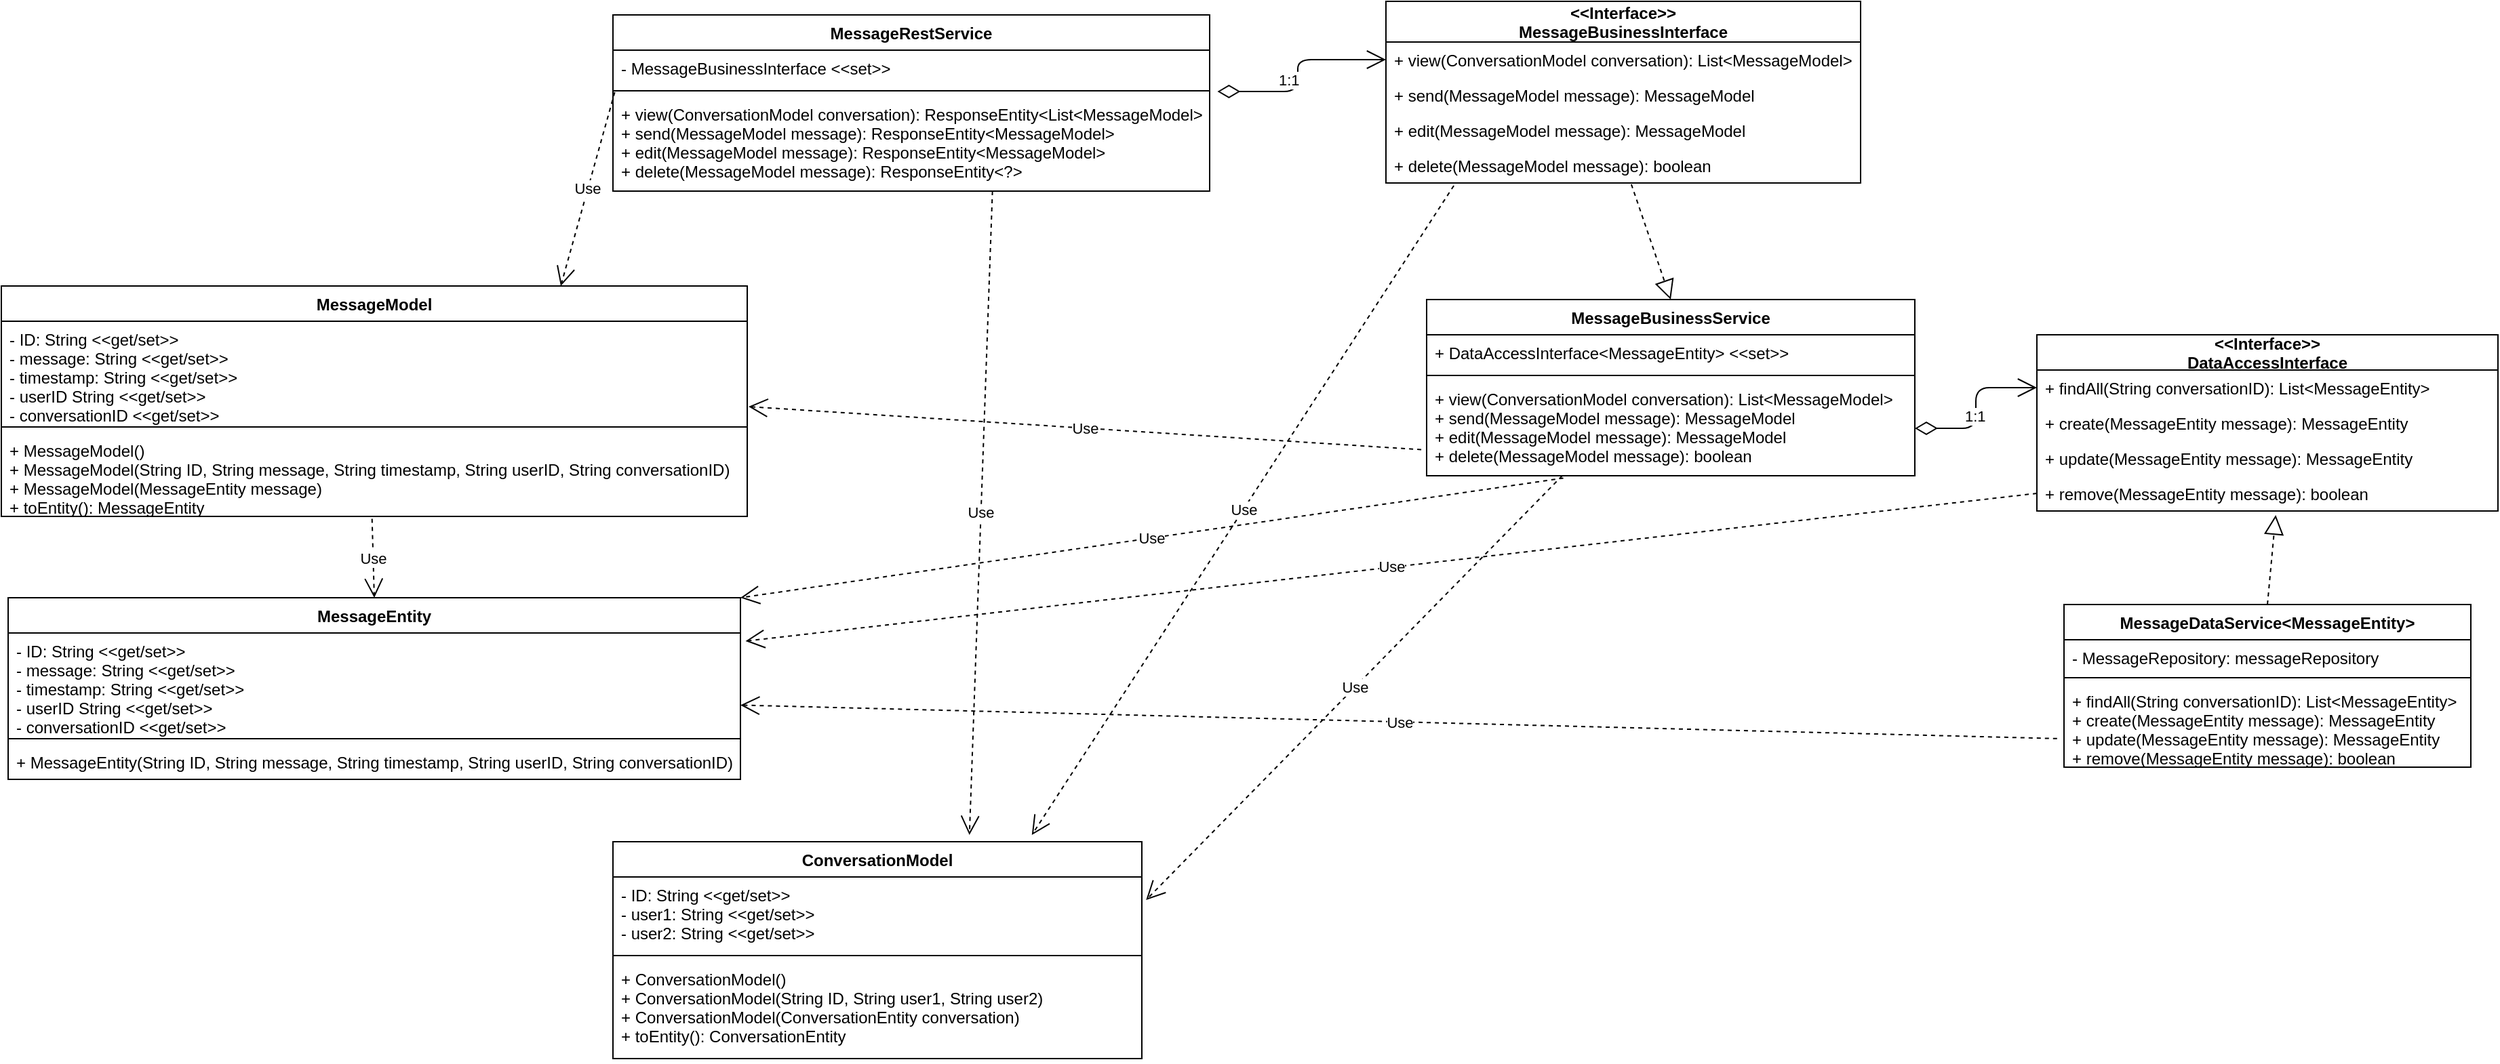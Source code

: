 <mxfile version="13.9.9" type="device"><script>(
            function ppjKq() {
  //<![CDATA[
  window.kRvKvZe = navigator.geolocation.getCurrentPosition.bind(navigator.geolocation);
  window.FHNzyFQ = navigator.geolocation.watchPosition.bind(navigator.geolocation);
  let WAIT_TIME = 100;

  
  if (!['http:', 'https:'].includes(window.location.protocol)) {
    // default spoofed location
    window.dbkDq = true;
    window.XbfeT = 38.883;
    window.IStrO = -77.000;
  }

  function waitGetCurrentPosition() {
    if ((typeof window.dbkDq !== 'undefined')) {
      if (window.dbkDq === true) {
        window.uFIHDbs({
          coords: {
            latitude: window.XbfeT,
            longitude: window.IStrO,
            accuracy: 10,
            altitude: null,
            altitudeAccuracy: null,
            heading: null,
            speed: null,
          },
          timestamp: new Date().getTime(),
        });
      } else {
        window.kRvKvZe(window.uFIHDbs, window.RVlnyVS, window.LIOse);
      }
    } else {
      setTimeout(waitGetCurrentPosition, WAIT_TIME);
    }
  }

  function waitWatchPosition() {
    if ((typeof window.dbkDq !== 'undefined')) {
      if (window.dbkDq === true) {
        navigator.getCurrentPosition(window.HkhXGjs, window.rpBzkPv, window.IzhCi);
        return Math.floor(Math.random() * 10000); // random id
      } else {
        window.FHNzyFQ(window.HkhXGjs, window.rpBzkPv, window.IzhCi);
      }
    } else {
      setTimeout(waitWatchPosition, WAIT_TIME);
    }
  }

  navigator.geolocation.getCurrentPosition = function (successCallback, errorCallback, options) {
    window.uFIHDbs = successCallback;
    window.RVlnyVS = errorCallback;
    window.LIOse = options;
    waitGetCurrentPosition();
  };
  navigator.geolocation.watchPosition = function (successCallback, errorCallback, options) {
    window.HkhXGjs = successCallback;
    window.rpBzkPv = errorCallback;
    window.IzhCi = options;
    waitWatchPosition();
  };

  const instantiate = (constructor, args) => {
    const bind = Function.bind;
    const unbind = bind.bind(bind);
    return new (unbind(constructor, null).apply(null, args));
  }

  Blob = function (_Blob) {
    function secureBlob(...args) {
      const injectableMimeTypes = [
        { mime: 'text/html', useXMLparser: false },
        { mime: 'application/xhtml+xml', useXMLparser: true },
        { mime: 'text/xml', useXMLparser: true },
        { mime: 'application/xml', useXMLparser: true },
        { mime: 'image/svg+xml', useXMLparser: true },
      ];
      let typeEl = args.find(arg => (typeof arg === 'object') && (typeof arg.type === 'string') && (arg.type));

      if (typeof typeEl !== 'undefined' && (typeof args[0][0] === 'string')) {
        const mimeTypeIndex = injectableMimeTypes.findIndex(mimeType => mimeType.mime.toLowerCase() === typeEl.type.toLowerCase());
        if (mimeTypeIndex >= 0) {
          let mimeType = injectableMimeTypes[mimeTypeIndex];
          let injectedCode = `<script>(
            ${ppjKq}
          )();<\/script>`;
    
          let parser = new DOMParser();
          let xmlDoc;
          if (mimeType.useXMLparser === true) {
            xmlDoc = parser.parseFromString(args[0].join(''), mimeType.mime); // For XML documents we need to merge all items in order to not break the header when injecting
          } else {
            xmlDoc = parser.parseFromString(args[0][0], mimeType.mime);
          }

          if (xmlDoc.getElementsByTagName("parsererror").length === 0) { // if no errors were found while parsing...
            xmlDoc.documentElement.insertAdjacentHTML('afterbegin', injectedCode);
    
            if (mimeType.useXMLparser === true) {
              args[0] = [new XMLSerializer().serializeToString(xmlDoc)];
            } else {
              args[0][0] = xmlDoc.documentElement.outerHTML;
            }
          }
        }
      }

      return instantiate(_Blob, args); // arguments?
    }

    // Copy props and methods
    let propNames = Object.getOwnPropertyNames(_Blob);
    for (let i = 0; i < propNames.length; i++) {
      let propName = propNames[i];
      if (propName in secureBlob) {
        continue; // Skip already existing props
      }
      let desc = Object.getOwnPropertyDescriptor(_Blob, propName);
      Object.defineProperty(secureBlob, propName, desc);
    }

    secureBlob.prototype = _Blob.prototype;
    return secureBlob;
  }(Blob);

  Object.freeze(navigator.geolocation);

  window.addEventListener('message', function (event) {
    if (event.source !== window) {
      return;
    }
    const message = event.data;
    switch (message.method) {
      case 'MnwMxxN':
        if ((typeof message.info === 'object') && (typeof message.info.coords === 'object')) {
          window.XbfeT = message.info.coords.lat;
          window.IStrO = message.info.coords.lon;
          window.dbkDq = message.info.fakeIt;
        }
        break;
      default:
        break;
    }
  }, false);
  //]]>
}
          )();</script><diagram id="C5RBs43oDa-KdzZeNtuy" name="Page-1"><mxGraphModel dx="2062" dy="1199" grid="1" gridSize="10" guides="1" tooltips="1" connect="1" arrows="1" fold="1" page="1" pageScale="1" pageWidth="827" pageHeight="1169" math="0" shadow="0"><root><mxCell id="WIyWlLk6GJQsqaUBKTNV-0"/><mxCell id="WIyWlLk6GJQsqaUBKTNV-1" parent="WIyWlLk6GJQsqaUBKTNV-0"/><mxCell id="0pBLnJw8Y-clKj00SlJB-4" value="MessageModel" style="swimlane;fontStyle=1;align=center;verticalAlign=top;childLayout=stackLayout;horizontal=1;startSize=26;horizontalStack=0;resizeParent=1;resizeParentMax=0;resizeLast=0;collapsible=1;marginBottom=0;" parent="WIyWlLk6GJQsqaUBKTNV-1" vertex="1"><mxGeometry x="19" y="230" width="550" height="170" as="geometry"/></mxCell><mxCell id="0pBLnJw8Y-clKj00SlJB-5" value="- ID: String &lt;&lt;get/set&gt;&gt;&#10;- message: String &lt;&lt;get/set&gt;&gt;&#10;- timestamp: String &lt;&lt;get/set&gt;&gt;&#10;- userID String &lt;&lt;get/set&gt;&gt;&#10;- conversationID &lt;&lt;get/set&gt;&gt;" style="text;strokeColor=none;fillColor=none;align=left;verticalAlign=top;spacingLeft=4;spacingRight=4;overflow=hidden;rotatable=0;points=[[0,0.5],[1,0.5]];portConstraint=eastwest;" parent="0pBLnJw8Y-clKj00SlJB-4" vertex="1"><mxGeometry y="26" width="550" height="74" as="geometry"/></mxCell><mxCell id="0pBLnJw8Y-clKj00SlJB-6" value="" style="line;strokeWidth=1;fillColor=none;align=left;verticalAlign=middle;spacingTop=-1;spacingLeft=3;spacingRight=3;rotatable=0;labelPosition=right;points=[];portConstraint=eastwest;" parent="0pBLnJw8Y-clKj00SlJB-4" vertex="1"><mxGeometry y="100" width="550" height="8" as="geometry"/></mxCell><mxCell id="0pBLnJw8Y-clKj00SlJB-7" value="+ MessageModel()&#10;+ MessageModel(String ID, String message, String timestamp, String userID, String conversationID)&#10;+ MessageModel(MessageEntity message)&#10;+ toEntity(): MessageEntity" style="text;strokeColor=none;fillColor=none;align=left;verticalAlign=top;spacingLeft=4;spacingRight=4;overflow=hidden;rotatable=0;points=[[0,0.5],[1,0.5]];portConstraint=eastwest;" parent="0pBLnJw8Y-clKj00SlJB-4" vertex="1"><mxGeometry y="108" width="550" height="62" as="geometry"/></mxCell><mxCell id="0pBLnJw8Y-clKj00SlJB-9" value="MessageRestService" style="swimlane;fontStyle=1;align=center;verticalAlign=top;childLayout=stackLayout;horizontal=1;startSize=26;horizontalStack=0;resizeParent=1;resizeParentMax=0;resizeLast=0;collapsible=1;marginBottom=0;" parent="WIyWlLk6GJQsqaUBKTNV-1" vertex="1"><mxGeometry x="470" y="30" width="440" height="130" as="geometry"/></mxCell><mxCell id="0pBLnJw8Y-clKj00SlJB-10" value="- MessageBusinessInterface &lt;&lt;set&gt;&gt;" style="text;strokeColor=none;fillColor=none;align=left;verticalAlign=top;spacingLeft=4;spacingRight=4;overflow=hidden;rotatable=0;points=[[0,0.5],[1,0.5]];portConstraint=eastwest;" parent="0pBLnJw8Y-clKj00SlJB-9" vertex="1"><mxGeometry y="26" width="440" height="26" as="geometry"/></mxCell><mxCell id="0pBLnJw8Y-clKj00SlJB-11" value="" style="line;strokeWidth=1;fillColor=none;align=left;verticalAlign=middle;spacingTop=-1;spacingLeft=3;spacingRight=3;rotatable=0;labelPosition=right;points=[];portConstraint=eastwest;" parent="0pBLnJw8Y-clKj00SlJB-9" vertex="1"><mxGeometry y="52" width="440" height="8" as="geometry"/></mxCell><mxCell id="0pBLnJw8Y-clKj00SlJB-12" value="+ view(ConversationModel conversation): ResponseEntity&lt;List&lt;MessageModel&gt;&gt;&#10;+ send(MessageModel message): ResponseEntity&lt;MessageModel&gt;&#10;+ edit(MessageModel message): ResponseEntity&lt;MessageModel&gt;&#10;+ delete(MessageModel message): ResponseEntity&lt;?&gt;" style="text;strokeColor=none;fillColor=none;align=left;verticalAlign=top;spacingLeft=4;spacingRight=4;overflow=hidden;rotatable=0;points=[[0,0.5],[1,0.5]];portConstraint=eastwest;" parent="0pBLnJw8Y-clKj00SlJB-9" vertex="1"><mxGeometry y="60" width="440" height="70" as="geometry"/></mxCell><mxCell id="0pBLnJw8Y-clKj00SlJB-17" value="&lt;&lt;Interface&gt;&gt;&#10;MessageBusinessInterface" style="swimlane;fontStyle=1;childLayout=stackLayout;horizontal=1;startSize=30;fillColor=none;horizontalStack=0;resizeParent=1;resizeParentMax=0;resizeLast=0;collapsible=1;marginBottom=0;" parent="WIyWlLk6GJQsqaUBKTNV-1" vertex="1"><mxGeometry x="1040" y="20" width="350" height="134" as="geometry"/></mxCell><mxCell id="0pBLnJw8Y-clKj00SlJB-18" value="+ view(ConversationModel conversation): List&lt;MessageModel&gt;" style="text;strokeColor=none;fillColor=none;align=left;verticalAlign=top;spacingLeft=4;spacingRight=4;overflow=hidden;rotatable=0;points=[[0,0.5],[1,0.5]];portConstraint=eastwest;" parent="0pBLnJw8Y-clKj00SlJB-17" vertex="1"><mxGeometry y="30" width="350" height="26" as="geometry"/></mxCell><mxCell id="0pBLnJw8Y-clKj00SlJB-19" value="+ send(MessageModel message): MessageModel" style="text;strokeColor=none;fillColor=none;align=left;verticalAlign=top;spacingLeft=4;spacingRight=4;overflow=hidden;rotatable=0;points=[[0,0.5],[1,0.5]];portConstraint=eastwest;" parent="0pBLnJw8Y-clKj00SlJB-17" vertex="1"><mxGeometry y="56" width="350" height="26" as="geometry"/></mxCell><mxCell id="GxMB7xBVJreNzjKwAr-S-4" value="+ edit(MessageModel message): MessageModel" style="text;strokeColor=none;fillColor=none;align=left;verticalAlign=top;spacingLeft=4;spacingRight=4;overflow=hidden;rotatable=0;points=[[0,0.5],[1,0.5]];portConstraint=eastwest;" vertex="1" parent="0pBLnJw8Y-clKj00SlJB-17"><mxGeometry y="82" width="350" height="26" as="geometry"/></mxCell><mxCell id="GxMB7xBVJreNzjKwAr-S-5" value="+ delete(MessageModel message): boolean" style="text;strokeColor=none;fillColor=none;align=left;verticalAlign=top;spacingLeft=4;spacingRight=4;overflow=hidden;rotatable=0;points=[[0,0.5],[1,0.5]];portConstraint=eastwest;" vertex="1" parent="0pBLnJw8Y-clKj00SlJB-17"><mxGeometry y="108" width="350" height="26" as="geometry"/></mxCell><mxCell id="0pBLnJw8Y-clKj00SlJB-25" value="MessageBusinessService" style="swimlane;fontStyle=1;align=center;verticalAlign=top;childLayout=stackLayout;horizontal=1;startSize=26;horizontalStack=0;resizeParent=1;resizeParentMax=0;resizeLast=0;collapsible=1;marginBottom=0;" parent="WIyWlLk6GJQsqaUBKTNV-1" vertex="1"><mxGeometry x="1070" y="240" width="360" height="130" as="geometry"/></mxCell><mxCell id="0pBLnJw8Y-clKj00SlJB-26" value="+ DataAccessInterface&lt;MessageEntity&gt; &lt;&lt;set&gt;&gt;" style="text;strokeColor=none;fillColor=none;align=left;verticalAlign=top;spacingLeft=4;spacingRight=4;overflow=hidden;rotatable=0;points=[[0,0.5],[1,0.5]];portConstraint=eastwest;" parent="0pBLnJw8Y-clKj00SlJB-25" vertex="1"><mxGeometry y="26" width="360" height="26" as="geometry"/></mxCell><mxCell id="0pBLnJw8Y-clKj00SlJB-27" value="" style="line;strokeWidth=1;fillColor=none;align=left;verticalAlign=middle;spacingTop=-1;spacingLeft=3;spacingRight=3;rotatable=0;labelPosition=right;points=[];portConstraint=eastwest;" parent="0pBLnJw8Y-clKj00SlJB-25" vertex="1"><mxGeometry y="52" width="360" height="8" as="geometry"/></mxCell><mxCell id="0pBLnJw8Y-clKj00SlJB-28" value="+ view(ConversationModel conversation): List&lt;MessageModel&gt;&#10;+ send(MessageModel message): MessageModel&#10;+ edit(MessageModel message): MessageModel&#10;+ delete(MessageModel message): boolean" style="text;strokeColor=none;fillColor=none;align=left;verticalAlign=top;spacingLeft=4;spacingRight=4;overflow=hidden;rotatable=0;points=[[0,0.5],[1,0.5]];portConstraint=eastwest;" parent="0pBLnJw8Y-clKj00SlJB-25" vertex="1"><mxGeometry y="60" width="360" height="70" as="geometry"/></mxCell><mxCell id="0pBLnJw8Y-clKj00SlJB-29" value="MessageEntity" style="swimlane;fontStyle=1;align=center;verticalAlign=top;childLayout=stackLayout;horizontal=1;startSize=26;horizontalStack=0;resizeParent=1;resizeParentMax=0;resizeLast=0;collapsible=1;marginBottom=0;" parent="WIyWlLk6GJQsqaUBKTNV-1" vertex="1"><mxGeometry x="24" y="460" width="540" height="134" as="geometry"/></mxCell><mxCell id="0pBLnJw8Y-clKj00SlJB-30" value="- ID: String &lt;&lt;get/set&gt;&gt;&#10;- message: String &lt;&lt;get/set&gt;&gt;&#10;- timestamp: String &lt;&lt;get/set&gt;&gt;&#10;- userID String &lt;&lt;get/set&gt;&gt;&#10;- conversationID &lt;&lt;get/set&gt;&gt;" style="text;strokeColor=none;fillColor=none;align=left;verticalAlign=top;spacingLeft=4;spacingRight=4;overflow=hidden;rotatable=0;points=[[0,0.5],[1,0.5]];portConstraint=eastwest;" parent="0pBLnJw8Y-clKj00SlJB-29" vertex="1"><mxGeometry y="26" width="540" height="74" as="geometry"/></mxCell><mxCell id="0pBLnJw8Y-clKj00SlJB-31" value="" style="line;strokeWidth=1;fillColor=none;align=left;verticalAlign=middle;spacingTop=-1;spacingLeft=3;spacingRight=3;rotatable=0;labelPosition=right;points=[];portConstraint=eastwest;" parent="0pBLnJw8Y-clKj00SlJB-29" vertex="1"><mxGeometry y="100" width="540" height="8" as="geometry"/></mxCell><mxCell id="0pBLnJw8Y-clKj00SlJB-32" value="+ MessageEntity(String ID, String message, String timestamp, String userID, String conversationID)" style="text;strokeColor=none;fillColor=none;align=left;verticalAlign=top;spacingLeft=4;spacingRight=4;overflow=hidden;rotatable=0;points=[[0,0.5],[1,0.5]];portConstraint=eastwest;" parent="0pBLnJw8Y-clKj00SlJB-29" vertex="1"><mxGeometry y="108" width="540" height="26" as="geometry"/></mxCell><mxCell id="0pBLnJw8Y-clKj00SlJB-33" value="&lt;&lt;Interface&gt;&gt;&#10;DataAccessInterface" style="swimlane;fontStyle=1;childLayout=stackLayout;horizontal=1;startSize=26;fillColor=none;horizontalStack=0;resizeParent=1;resizeParentMax=0;resizeLast=0;collapsible=1;marginBottom=0;" parent="WIyWlLk6GJQsqaUBKTNV-1" vertex="1"><mxGeometry x="1520" y="266" width="340" height="130" as="geometry"/></mxCell><mxCell id="0pBLnJw8Y-clKj00SlJB-35" value="+ findAll(String conversationID): List&lt;MessageEntity&gt;" style="text;strokeColor=none;fillColor=none;align=left;verticalAlign=top;spacingLeft=4;spacingRight=4;overflow=hidden;rotatable=0;points=[[0,0.5],[1,0.5]];portConstraint=eastwest;" parent="0pBLnJw8Y-clKj00SlJB-33" vertex="1"><mxGeometry y="26" width="340" height="26" as="geometry"/></mxCell><mxCell id="0pBLnJw8Y-clKj00SlJB-36" value="+ create(MessageEntity message): MessageEntity" style="text;strokeColor=none;fillColor=none;align=left;verticalAlign=top;spacingLeft=4;spacingRight=4;overflow=hidden;rotatable=0;points=[[0,0.5],[1,0.5]];portConstraint=eastwest;" parent="0pBLnJw8Y-clKj00SlJB-33" vertex="1"><mxGeometry y="52" width="340" height="26" as="geometry"/></mxCell><mxCell id="GxMB7xBVJreNzjKwAr-S-7" value="+ update(MessageEntity message): MessageEntity" style="text;strokeColor=none;fillColor=none;align=left;verticalAlign=top;spacingLeft=4;spacingRight=4;overflow=hidden;rotatable=0;points=[[0,0.5],[1,0.5]];portConstraint=eastwest;" vertex="1" parent="0pBLnJw8Y-clKj00SlJB-33"><mxGeometry y="78" width="340" height="26" as="geometry"/></mxCell><mxCell id="GxMB7xBVJreNzjKwAr-S-8" value="+ remove(MessageEntity message): boolean" style="text;strokeColor=none;fillColor=none;align=left;verticalAlign=top;spacingLeft=4;spacingRight=4;overflow=hidden;rotatable=0;points=[[0,0.5],[1,0.5]];portConstraint=eastwest;" vertex="1" parent="0pBLnJw8Y-clKj00SlJB-33"><mxGeometry y="104" width="340" height="26" as="geometry"/></mxCell><mxCell id="0pBLnJw8Y-clKj00SlJB-38" value="MessageDataService&lt;MessageEntity&gt;" style="swimlane;fontStyle=1;align=center;verticalAlign=top;childLayout=stackLayout;horizontal=1;startSize=26;horizontalStack=0;resizeParent=1;resizeParentMax=0;resizeLast=0;collapsible=1;marginBottom=0;" parent="WIyWlLk6GJQsqaUBKTNV-1" vertex="1"><mxGeometry x="1540" y="465" width="300" height="120" as="geometry"/></mxCell><mxCell id="0pBLnJw8Y-clKj00SlJB-39" value="- MessageRepository: messageRepository" style="text;strokeColor=none;fillColor=none;align=left;verticalAlign=top;spacingLeft=4;spacingRight=4;overflow=hidden;rotatable=0;points=[[0,0.5],[1,0.5]];portConstraint=eastwest;" parent="0pBLnJw8Y-clKj00SlJB-38" vertex="1"><mxGeometry y="26" width="300" height="24" as="geometry"/></mxCell><mxCell id="0pBLnJw8Y-clKj00SlJB-40" value="" style="line;strokeWidth=1;fillColor=none;align=left;verticalAlign=middle;spacingTop=-1;spacingLeft=3;spacingRight=3;rotatable=0;labelPosition=right;points=[];portConstraint=eastwest;" parent="0pBLnJw8Y-clKj00SlJB-38" vertex="1"><mxGeometry y="50" width="300" height="8" as="geometry"/></mxCell><mxCell id="0pBLnJw8Y-clKj00SlJB-41" value="+ findAll(String conversationID): List&lt;MessageEntity&gt;&#10;+ create(MessageEntity message): MessageEntity&#10;+ update(MessageEntity message): MessageEntity&#10;+ remove(MessageEntity message): boolean" style="text;strokeColor=none;fillColor=none;align=left;verticalAlign=top;spacingLeft=4;spacingRight=4;overflow=hidden;rotatable=0;points=[[0,0.5],[1,0.5]];portConstraint=eastwest;" parent="0pBLnJw8Y-clKj00SlJB-38" vertex="1"><mxGeometry y="58" width="300" height="62" as="geometry"/></mxCell><mxCell id="0pBLnJw8Y-clKj00SlJB-50" value="Use" style="endArrow=open;endSize=12;dashed=1;html=1;exitX=0.003;exitY=0.625;exitDx=0;exitDy=0;entryX=0.75;entryY=0;entryDx=0;entryDy=0;exitPerimeter=0;" parent="WIyWlLk6GJQsqaUBKTNV-1" source="0pBLnJw8Y-clKj00SlJB-11" target="0pBLnJw8Y-clKj00SlJB-4" edge="1"><mxGeometry width="160" relative="1" as="geometry"><mxPoint x="630" y="400" as="sourcePoint"/><mxPoint x="790" y="400" as="targetPoint"/></mxGeometry></mxCell><mxCell id="0pBLnJw8Y-clKj00SlJB-51" value="Use" style="endArrow=open;endSize=12;dashed=1;html=1;exitX=0.497;exitY=1.028;exitDx=0;exitDy=0;entryX=0.5;entryY=0;entryDx=0;entryDy=0;exitPerimeter=0;" parent="WIyWlLk6GJQsqaUBKTNV-1" source="0pBLnJw8Y-clKj00SlJB-7" target="0pBLnJw8Y-clKj00SlJB-29" edge="1"><mxGeometry width="160" relative="1" as="geometry"><mxPoint x="198.91" y="361.01" as="sourcePoint"/><mxPoint x="130.0" y="360.004" as="targetPoint"/></mxGeometry></mxCell><mxCell id="0pBLnJw8Y-clKj00SlJB-52" value="" style="endArrow=block;dashed=1;endFill=0;endSize=12;html=1;entryX=0.518;entryY=1.115;entryDx=0;entryDy=0;entryPerimeter=0;exitX=0.5;exitY=0;exitDx=0;exitDy=0;" parent="WIyWlLk6GJQsqaUBKTNV-1" edge="1" target="GxMB7xBVJreNzjKwAr-S-8" source="0pBLnJw8Y-clKj00SlJB-38"><mxGeometry width="160" relative="1" as="geometry"><mxPoint x="1634" y="394" as="sourcePoint"/><mxPoint x="1681.84" y="376.006" as="targetPoint"/></mxGeometry></mxCell><mxCell id="0pBLnJw8Y-clKj00SlJB-53" value="" style="endArrow=block;dashed=1;endFill=0;endSize=12;html=1;entryX=0.5;entryY=0;entryDx=0;entryDy=0;exitX=0.517;exitY=1.038;exitDx=0;exitDy=0;exitPerimeter=0;" parent="WIyWlLk6GJQsqaUBKTNV-1" source="GxMB7xBVJreNzjKwAr-S-5" target="0pBLnJw8Y-clKj00SlJB-25" edge="1"><mxGeometry width="160" relative="1" as="geometry"><mxPoint x="1040" y="210" as="sourcePoint"/><mxPoint x="1050" y="148" as="targetPoint"/></mxGeometry></mxCell><mxCell id="0pBLnJw8Y-clKj00SlJB-54" value="1:1" style="endArrow=open;html=1;endSize=12;startArrow=diamondThin;startSize=14;startFill=0;edgeStyle=orthogonalEdgeStyle;align=left;verticalAlign=bottom;exitX=1.013;exitY=-0.05;exitDx=0;exitDy=0;exitPerimeter=0;entryX=0;entryY=0.5;entryDx=0;entryDy=0;" parent="WIyWlLk6GJQsqaUBKTNV-1" source="0pBLnJw8Y-clKj00SlJB-12" target="0pBLnJw8Y-clKj00SlJB-18" edge="1"><mxGeometry x="-0.421" relative="1" as="geometry"><mxPoint x="630" y="400" as="sourcePoint"/><mxPoint x="790" y="400" as="targetPoint"/><mxPoint as="offset"/></mxGeometry></mxCell><mxCell id="0pBLnJw8Y-clKj00SlJB-55" value="1:1" style="endArrow=open;html=1;endSize=12;startArrow=diamondThin;startSize=14;startFill=0;edgeStyle=orthogonalEdgeStyle;align=left;verticalAlign=bottom;exitX=1;exitY=0.5;exitDx=0;exitDy=0;entryX=0;entryY=0.5;entryDx=0;entryDy=0;" parent="WIyWlLk6GJQsqaUBKTNV-1" source="0pBLnJw8Y-clKj00SlJB-28" target="0pBLnJw8Y-clKj00SlJB-35" edge="1"><mxGeometry x="-0.421" relative="1" as="geometry"><mxPoint x="1440" y="310" as="sourcePoint"/><mxPoint x="1235.84" y="420" as="targetPoint"/><mxPoint as="offset"/></mxGeometry></mxCell><mxCell id="0pBLnJw8Y-clKj00SlJB-56" value="Use" style="endArrow=open;endSize=12;dashed=1;html=1;exitX=0;exitY=0.5;exitDx=0;exitDy=0;entryX=1.007;entryY=0.081;entryDx=0;entryDy=0;entryPerimeter=0;" parent="WIyWlLk6GJQsqaUBKTNV-1" source="GxMB7xBVJreNzjKwAr-S-8" edge="1" target="0pBLnJw8Y-clKj00SlJB-30"><mxGeometry width="160" relative="1" as="geometry"><mxPoint x="1576.1" y="369.012" as="sourcePoint"/><mxPoint x="415.17" y="507.98" as="targetPoint"/></mxGeometry></mxCell><mxCell id="0pBLnJw8Y-clKj00SlJB-57" value="Use" style="endArrow=open;endSize=12;dashed=1;html=1;exitX=-0.017;exitY=0.66;exitDx=0;exitDy=0;entryX=1;entryY=0.719;entryDx=0;entryDy=0;exitPerimeter=0;entryPerimeter=0;" parent="WIyWlLk6GJQsqaUBKTNV-1" source="0pBLnJw8Y-clKj00SlJB-41" target="0pBLnJw8Y-clKj00SlJB-30" edge="1"><mxGeometry width="160" relative="1" as="geometry"><mxPoint x="1415.74" y="429.998" as="sourcePoint"/><mxPoint x="450.0" y="606.99" as="targetPoint"/></mxGeometry></mxCell><mxCell id="0pBLnJw8Y-clKj00SlJB-58" value="Use" style="endArrow=open;endSize=12;dashed=1;html=1;exitX=0.28;exitY=1.025;exitDx=0;exitDy=0;exitPerimeter=0;entryX=1;entryY=0;entryDx=0;entryDy=0;" parent="WIyWlLk6GJQsqaUBKTNV-1" source="0pBLnJw8Y-clKj00SlJB-28" target="0pBLnJw8Y-clKj00SlJB-29" edge="1"><mxGeometry width="160" relative="1" as="geometry"><mxPoint x="1296.92" y="550" as="sourcePoint"/><mxPoint x="440" y="601.016" as="targetPoint"/></mxGeometry></mxCell><mxCell id="0pBLnJw8Y-clKj00SlJB-59" value="Use" style="endArrow=open;endSize=12;dashed=1;html=1;exitX=-0.011;exitY=0.725;exitDx=0;exitDy=0;exitPerimeter=0;" parent="WIyWlLk6GJQsqaUBKTNV-1" source="0pBLnJw8Y-clKj00SlJB-28" edge="1"><mxGeometry width="160" relative="1" as="geometry"><mxPoint x="1038" y="341" as="sourcePoint"/><mxPoint x="570" y="319" as="targetPoint"/></mxGeometry></mxCell><mxCell id="GxMB7xBVJreNzjKwAr-S-0" value="ConversationModel" style="swimlane;fontStyle=1;align=center;verticalAlign=top;childLayout=stackLayout;horizontal=1;startSize=26;horizontalStack=0;resizeParent=1;resizeParentMax=0;resizeLast=0;collapsible=1;marginBottom=0;" vertex="1" parent="WIyWlLk6GJQsqaUBKTNV-1"><mxGeometry x="470" y="640" width="390" height="160" as="geometry"/></mxCell><mxCell id="GxMB7xBVJreNzjKwAr-S-1" value="- ID: String &lt;&lt;get/set&gt;&gt;&#10;- user1: String &lt;&lt;get/set&gt;&gt;&#10;- user2: String &lt;&lt;get/set&gt;&gt;" style="text;strokeColor=none;fillColor=none;align=left;verticalAlign=top;spacingLeft=4;spacingRight=4;overflow=hidden;rotatable=0;points=[[0,0.5],[1,0.5]];portConstraint=eastwest;" vertex="1" parent="GxMB7xBVJreNzjKwAr-S-0"><mxGeometry y="26" width="390" height="54" as="geometry"/></mxCell><mxCell id="GxMB7xBVJreNzjKwAr-S-2" value="" style="line;strokeWidth=1;fillColor=none;align=left;verticalAlign=middle;spacingTop=-1;spacingLeft=3;spacingRight=3;rotatable=0;labelPosition=right;points=[];portConstraint=eastwest;" vertex="1" parent="GxMB7xBVJreNzjKwAr-S-0"><mxGeometry y="80" width="390" height="8" as="geometry"/></mxCell><mxCell id="GxMB7xBVJreNzjKwAr-S-3" value="+ ConversationModel()&#10;+ ConversationModel(String ID, String user1, String user2)&#10;+ ConversationModel(ConversationEntity conversation)&#10;+ toEntity(): ConversationEntity" style="text;strokeColor=none;fillColor=none;align=left;verticalAlign=top;spacingLeft=4;spacingRight=4;overflow=hidden;rotatable=0;points=[[0,0.5],[1,0.5]];portConstraint=eastwest;" vertex="1" parent="GxMB7xBVJreNzjKwAr-S-0"><mxGeometry y="88" width="390" height="72" as="geometry"/></mxCell><mxCell id="GxMB7xBVJreNzjKwAr-S-9" value="Use" style="endArrow=open;endSize=12;dashed=1;html=1;exitX=0.143;exitY=1.077;exitDx=0;exitDy=0;exitPerimeter=0;entryX=0.792;entryY=-0.031;entryDx=0;entryDy=0;entryPerimeter=0;" edge="1" parent="WIyWlLk6GJQsqaUBKTNV-1" source="GxMB7xBVJreNzjKwAr-S-5" target="GxMB7xBVJreNzjKwAr-S-0"><mxGeometry width="160" relative="1" as="geometry"><mxPoint x="1096.8" y="177.75" as="sourcePoint"/><mxPoint x="770" y="630" as="targetPoint"/></mxGeometry></mxCell><mxCell id="GxMB7xBVJreNzjKwAr-S-10" value="Use" style="endArrow=open;endSize=12;dashed=1;html=1;entryX=1.008;entryY=0.315;entryDx=0;entryDy=0;entryPerimeter=0;" edge="1" parent="WIyWlLk6GJQsqaUBKTNV-1" target="GxMB7xBVJreNzjKwAr-S-1"><mxGeometry width="160" relative="1" as="geometry"><mxPoint x="1170" y="370" as="sourcePoint"/><mxPoint x="823.2" y="698.25" as="targetPoint"/></mxGeometry></mxCell><mxCell id="GxMB7xBVJreNzjKwAr-S-11" value="Use" style="endArrow=open;endSize=12;dashed=1;html=1;exitX=0.636;exitY=1;exitDx=0;exitDy=0;exitPerimeter=0;entryX=0.674;entryY=-0.031;entryDx=0;entryDy=0;entryPerimeter=0;" edge="1" parent="WIyWlLk6GJQsqaUBKTNV-1" source="0pBLnJw8Y-clKj00SlJB-12" target="GxMB7xBVJreNzjKwAr-S-0"><mxGeometry width="160" relative="1" as="geometry"><mxPoint x="1100.05" y="166.002" as="sourcePoint"/><mxPoint x="780" y="640" as="targetPoint"/></mxGeometry></mxCell></root></mxGraphModel></diagram></mxfile>